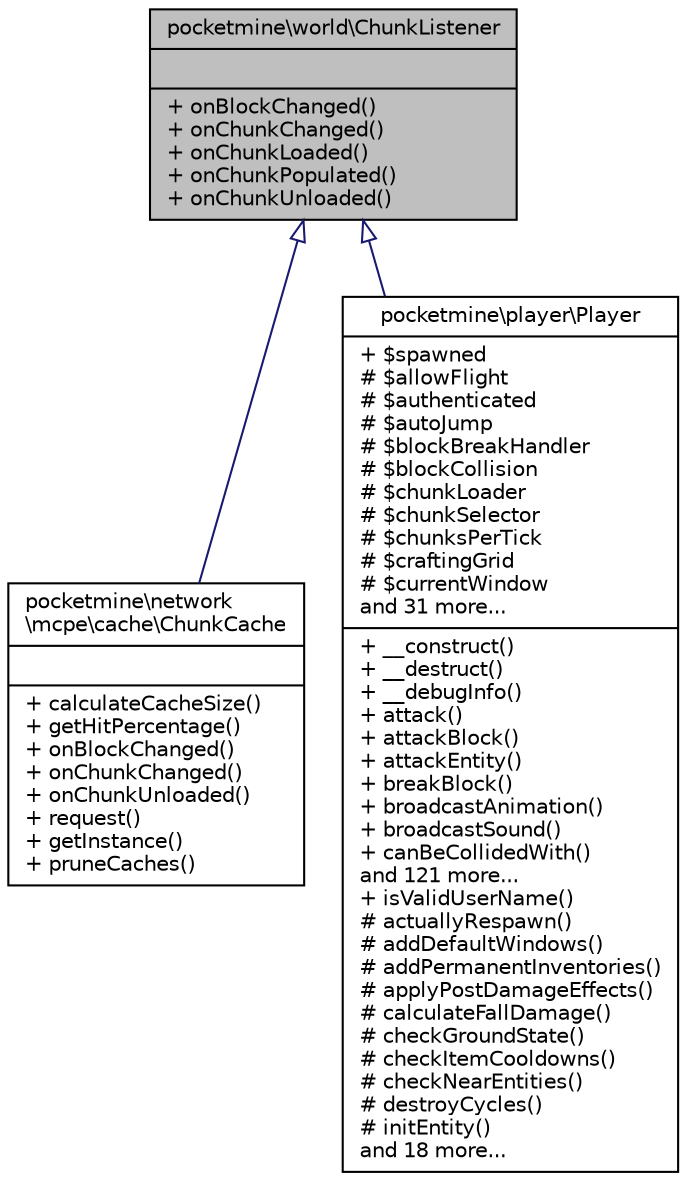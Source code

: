digraph "pocketmine\world\ChunkListener"
{
 // INTERACTIVE_SVG=YES
 // LATEX_PDF_SIZE
  edge [fontname="Helvetica",fontsize="10",labelfontname="Helvetica",labelfontsize="10"];
  node [fontname="Helvetica",fontsize="10",shape=record];
  Node1 [label="{pocketmine\\world\\ChunkListener\n||+ onBlockChanged()\l+ onChunkChanged()\l+ onChunkLoaded()\l+ onChunkPopulated()\l+ onChunkUnloaded()\l}",height=0.2,width=0.4,color="black", fillcolor="grey75", style="filled", fontcolor="black",tooltip=" "];
  Node1 -> Node2 [dir="back",color="midnightblue",fontsize="10",style="solid",arrowtail="onormal",fontname="Helvetica"];
  Node2 [label="{pocketmine\\network\l\\mcpe\\cache\\ChunkCache\n||+ calculateCacheSize()\l+ getHitPercentage()\l+ onBlockChanged()\l+ onChunkChanged()\l+ onChunkUnloaded()\l+ request()\l+ getInstance()\l+ pruneCaches()\l}",height=0.2,width=0.4,color="black", fillcolor="white", style="filled",URL="$d0/deb/classpocketmine_1_1network_1_1mcpe_1_1cache_1_1_chunk_cache.html",tooltip=" "];
  Node1 -> Node3 [dir="back",color="midnightblue",fontsize="10",style="solid",arrowtail="onormal",fontname="Helvetica"];
  Node3 [label="{pocketmine\\player\\Player\n|+ $spawned\l# $allowFlight\l# $authenticated\l# $autoJump\l# $blockBreakHandler\l# $blockCollision\l# $chunkLoader\l# $chunkSelector\l# $chunksPerTick\l# $craftingGrid\l# $currentWindow\land 31 more...\l|+ __construct()\l+ __destruct()\l+ __debugInfo()\l+ attack()\l+ attackBlock()\l+ attackEntity()\l+ breakBlock()\l+ broadcastAnimation()\l+ broadcastSound()\l+ canBeCollidedWith()\land 121 more...\l+ isValidUserName()\l# actuallyRespawn()\l# addDefaultWindows()\l# addPermanentInventories()\l# applyPostDamageEffects()\l# calculateFallDamage()\l# checkGroundState()\l# checkItemCooldowns()\l# checkNearEntities()\l# destroyCycles()\l# initEntity()\land 18 more...\l}",height=0.2,width=0.4,color="black", fillcolor="white", style="filled",URL="$d0/d6f/classpocketmine_1_1player_1_1_player.html",tooltip=" "];
}
